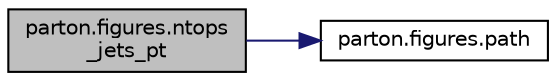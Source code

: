 digraph "parton.figures.ntops_jets_pt"
{
 // INTERACTIVE_SVG=YES
 // LATEX_PDF_SIZE
  edge [fontname="Helvetica",fontsize="10",labelfontname="Helvetica",labelfontsize="10"];
  node [fontname="Helvetica",fontsize="10",shape=record];
  rankdir="LR";
  Node1 [label="parton.figures.ntops\l_jets_pt",height=0.2,width=0.4,color="black", fillcolor="grey75", style="filled", fontcolor="black",tooltip=" "];
  Node1 -> Node2 [color="midnightblue",fontsize="10",style="solid",fontname="Helvetica"];
  Node2 [label="parton.figures.path",height=0.2,width=0.4,color="black", fillcolor="white", style="filled",URL="$namespaceparton_1_1figures.html#ae37517e2ae1ac02c5b76caf5c8c908d4",tooltip=" "];
}

